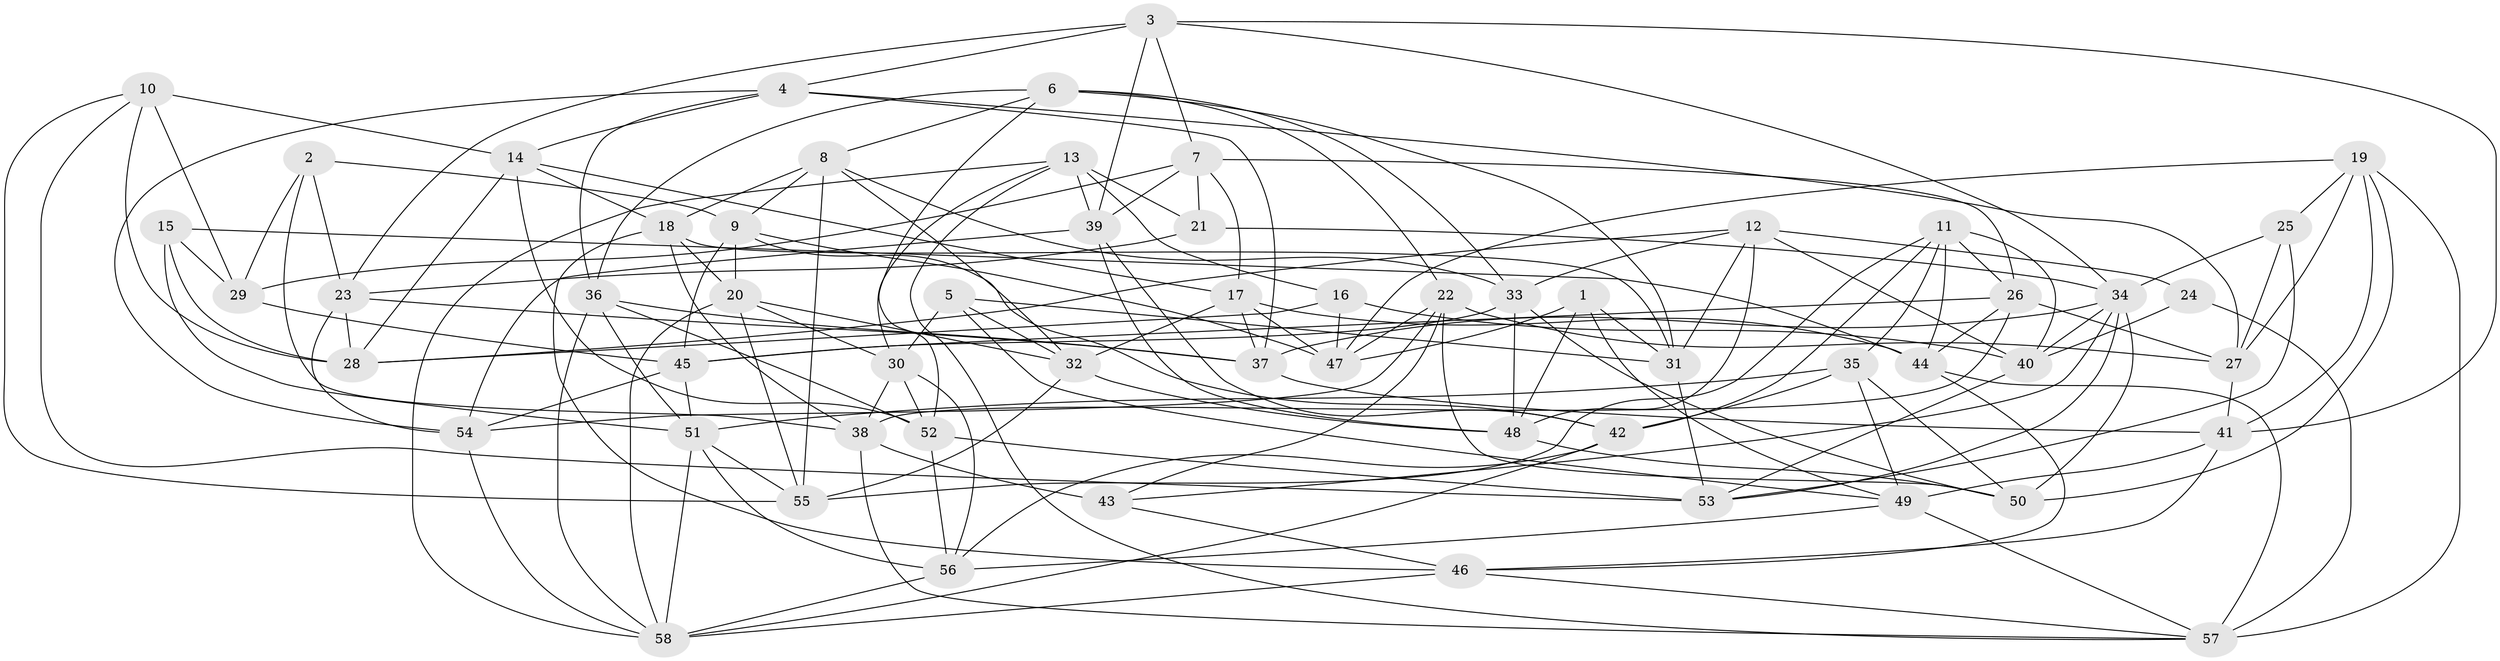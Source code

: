 // original degree distribution, {4: 1.0}
// Generated by graph-tools (version 1.1) at 2025/50/03/09/25 03:50:52]
// undirected, 58 vertices, 166 edges
graph export_dot {
graph [start="1"]
  node [color=gray90,style=filled];
  1;
  2;
  3;
  4;
  5;
  6;
  7;
  8;
  9;
  10;
  11;
  12;
  13;
  14;
  15;
  16;
  17;
  18;
  19;
  20;
  21;
  22;
  23;
  24;
  25;
  26;
  27;
  28;
  29;
  30;
  31;
  32;
  33;
  34;
  35;
  36;
  37;
  38;
  39;
  40;
  41;
  42;
  43;
  44;
  45;
  46;
  47;
  48;
  49;
  50;
  51;
  52;
  53;
  54;
  55;
  56;
  57;
  58;
  1 -- 31 [weight=1.0];
  1 -- 47 [weight=1.0];
  1 -- 48 [weight=1.0];
  1 -- 49 [weight=1.0];
  2 -- 9 [weight=1.0];
  2 -- 23 [weight=1.0];
  2 -- 29 [weight=1.0];
  2 -- 38 [weight=1.0];
  3 -- 4 [weight=1.0];
  3 -- 7 [weight=1.0];
  3 -- 23 [weight=1.0];
  3 -- 34 [weight=1.0];
  3 -- 39 [weight=1.0];
  3 -- 41 [weight=1.0];
  4 -- 14 [weight=1.0];
  4 -- 27 [weight=1.0];
  4 -- 36 [weight=1.0];
  4 -- 37 [weight=1.0];
  4 -- 54 [weight=1.0];
  5 -- 30 [weight=1.0];
  5 -- 31 [weight=1.0];
  5 -- 32 [weight=1.0];
  5 -- 49 [weight=1.0];
  6 -- 8 [weight=1.0];
  6 -- 22 [weight=1.0];
  6 -- 31 [weight=1.0];
  6 -- 33 [weight=1.0];
  6 -- 36 [weight=1.0];
  6 -- 52 [weight=1.0];
  7 -- 17 [weight=1.0];
  7 -- 21 [weight=1.0];
  7 -- 26 [weight=1.0];
  7 -- 29 [weight=1.0];
  7 -- 39 [weight=1.0];
  8 -- 9 [weight=1.0];
  8 -- 18 [weight=1.0];
  8 -- 32 [weight=1.0];
  8 -- 33 [weight=1.0];
  8 -- 55 [weight=1.0];
  9 -- 20 [weight=1.0];
  9 -- 42 [weight=1.0];
  9 -- 45 [weight=1.0];
  9 -- 47 [weight=1.0];
  10 -- 14 [weight=1.0];
  10 -- 28 [weight=1.0];
  10 -- 29 [weight=2.0];
  10 -- 53 [weight=1.0];
  10 -- 55 [weight=1.0];
  11 -- 26 [weight=1.0];
  11 -- 35 [weight=1.0];
  11 -- 40 [weight=1.0];
  11 -- 42 [weight=1.0];
  11 -- 44 [weight=1.0];
  11 -- 55 [weight=1.0];
  12 -- 24 [weight=1.0];
  12 -- 28 [weight=1.0];
  12 -- 31 [weight=1.0];
  12 -- 33 [weight=1.0];
  12 -- 40 [weight=1.0];
  12 -- 48 [weight=1.0];
  13 -- 16 [weight=1.0];
  13 -- 21 [weight=1.0];
  13 -- 30 [weight=1.0];
  13 -- 39 [weight=1.0];
  13 -- 57 [weight=1.0];
  13 -- 58 [weight=1.0];
  14 -- 17 [weight=1.0];
  14 -- 18 [weight=1.0];
  14 -- 28 [weight=1.0];
  14 -- 52 [weight=1.0];
  15 -- 28 [weight=1.0];
  15 -- 29 [weight=1.0];
  15 -- 44 [weight=1.0];
  15 -- 51 [weight=1.0];
  16 -- 28 [weight=1.0];
  16 -- 40 [weight=1.0];
  16 -- 47 [weight=1.0];
  17 -- 32 [weight=1.0];
  17 -- 37 [weight=1.0];
  17 -- 44 [weight=1.0];
  17 -- 47 [weight=1.0];
  18 -- 20 [weight=1.0];
  18 -- 31 [weight=1.0];
  18 -- 38 [weight=1.0];
  18 -- 46 [weight=1.0];
  19 -- 25 [weight=1.0];
  19 -- 27 [weight=1.0];
  19 -- 41 [weight=1.0];
  19 -- 47 [weight=1.0];
  19 -- 50 [weight=1.0];
  19 -- 57 [weight=1.0];
  20 -- 30 [weight=1.0];
  20 -- 32 [weight=1.0];
  20 -- 55 [weight=1.0];
  20 -- 58 [weight=1.0];
  21 -- 23 [weight=1.0];
  21 -- 34 [weight=1.0];
  22 -- 27 [weight=1.0];
  22 -- 43 [weight=1.0];
  22 -- 47 [weight=1.0];
  22 -- 50 [weight=1.0];
  22 -- 54 [weight=1.0];
  23 -- 28 [weight=1.0];
  23 -- 37 [weight=1.0];
  23 -- 54 [weight=1.0];
  24 -- 40 [weight=1.0];
  24 -- 57 [weight=2.0];
  25 -- 27 [weight=1.0];
  25 -- 34 [weight=1.0];
  25 -- 53 [weight=1.0];
  26 -- 27 [weight=1.0];
  26 -- 38 [weight=1.0];
  26 -- 44 [weight=1.0];
  26 -- 45 [weight=1.0];
  27 -- 41 [weight=1.0];
  29 -- 45 [weight=1.0];
  30 -- 38 [weight=1.0];
  30 -- 52 [weight=1.0];
  30 -- 56 [weight=1.0];
  31 -- 53 [weight=1.0];
  32 -- 48 [weight=1.0];
  32 -- 55 [weight=1.0];
  33 -- 45 [weight=1.0];
  33 -- 48 [weight=1.0];
  33 -- 50 [weight=1.0];
  34 -- 37 [weight=1.0];
  34 -- 40 [weight=1.0];
  34 -- 43 [weight=1.0];
  34 -- 50 [weight=1.0];
  34 -- 53 [weight=1.0];
  35 -- 42 [weight=1.0];
  35 -- 49 [weight=1.0];
  35 -- 50 [weight=1.0];
  35 -- 51 [weight=2.0];
  36 -- 37 [weight=1.0];
  36 -- 51 [weight=1.0];
  36 -- 52 [weight=1.0];
  36 -- 58 [weight=1.0];
  37 -- 41 [weight=1.0];
  38 -- 43 [weight=1.0];
  38 -- 57 [weight=1.0];
  39 -- 42 [weight=1.0];
  39 -- 48 [weight=1.0];
  39 -- 54 [weight=1.0];
  40 -- 53 [weight=1.0];
  41 -- 46 [weight=1.0];
  41 -- 49 [weight=1.0];
  42 -- 56 [weight=1.0];
  42 -- 58 [weight=1.0];
  43 -- 46 [weight=1.0];
  44 -- 46 [weight=1.0];
  44 -- 57 [weight=1.0];
  45 -- 51 [weight=1.0];
  45 -- 54 [weight=1.0];
  46 -- 57 [weight=1.0];
  46 -- 58 [weight=1.0];
  48 -- 50 [weight=1.0];
  49 -- 56 [weight=1.0];
  49 -- 57 [weight=1.0];
  51 -- 55 [weight=1.0];
  51 -- 56 [weight=1.0];
  51 -- 58 [weight=1.0];
  52 -- 53 [weight=1.0];
  52 -- 56 [weight=1.0];
  54 -- 58 [weight=1.0];
  56 -- 58 [weight=1.0];
}
